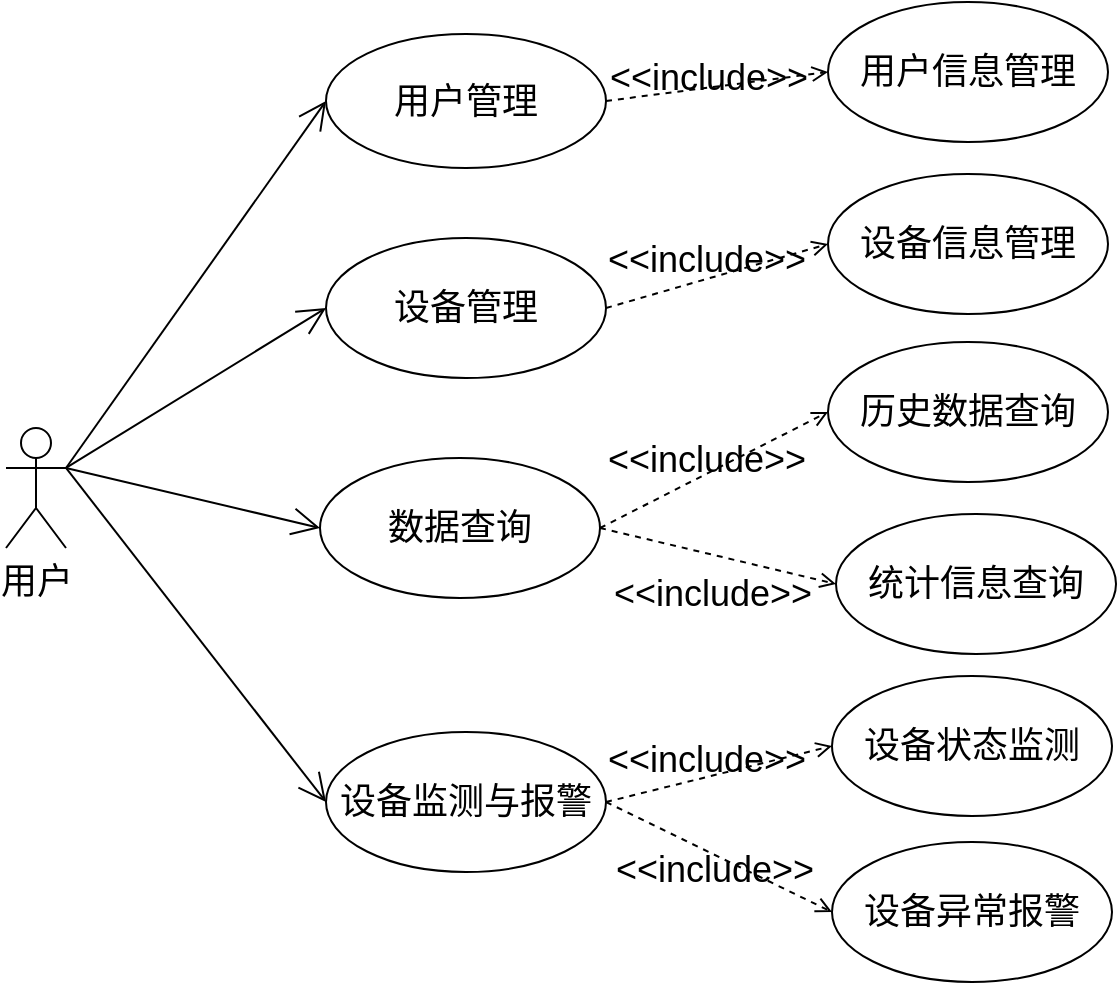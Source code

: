 <mxfile version="21.1.4" type="github">
  <diagram name="第 1 页" id="u4HGHAHaRQ3az1ddJt9K">
    <mxGraphModel dx="1436" dy="655" grid="1" gridSize="10" guides="1" tooltips="1" connect="1" arrows="1" fold="1" page="1" pageScale="1" pageWidth="827" pageHeight="1169" math="0" shadow="0">
      <root>
        <mxCell id="0" />
        <mxCell id="1" parent="0" />
        <mxCell id="23DuI4QIYEbioL7hd8h3-1" style="edgeStyle=none;rounded=0;orthogonalLoop=1;jettySize=auto;html=1;entryX=0;entryY=0.5;entryDx=0;entryDy=0;fontSize=18;" parent="1" edge="1">
          <mxGeometry relative="1" as="geometry">
            <mxPoint x="571" y="115" as="sourcePoint" />
            <mxPoint x="571" y="115" as="targetPoint" />
          </mxGeometry>
        </mxCell>
        <mxCell id="23DuI4QIYEbioL7hd8h3-2" style="edgeStyle=none;rounded=0;orthogonalLoop=1;jettySize=auto;html=1;entryX=0;entryY=0.5;entryDx=0;entryDy=0;fontSize=18;" parent="1" edge="1">
          <mxGeometry relative="1" as="geometry">
            <mxPoint x="568" y="73" as="sourcePoint" />
            <mxPoint x="568" y="73" as="targetPoint" />
          </mxGeometry>
        </mxCell>
        <mxCell id="23DuI4QIYEbioL7hd8h3-3" value="" style="endArrow=open;endFill=1;endSize=12;html=1;rounded=0;fontSize=18;exitX=1;exitY=0.333;exitDx=0;exitDy=0;exitPerimeter=0;entryX=0;entryY=0.5;entryDx=0;entryDy=0;" parent="1" source="23DuI4QIYEbioL7hd8h3-7" target="23DuI4QIYEbioL7hd8h3-4" edge="1">
          <mxGeometry width="160" relative="1" as="geometry">
            <mxPoint x="170" y="250" as="sourcePoint" />
            <mxPoint x="290" y="325" as="targetPoint" />
          </mxGeometry>
        </mxCell>
        <mxCell id="23DuI4QIYEbioL7hd8h3-4" value="用户管理" style="ellipse;whiteSpace=wrap;html=1;fontSize=18;" parent="1" vertex="1">
          <mxGeometry x="310" y="33" width="140" height="67" as="geometry" />
        </mxCell>
        <mxCell id="23DuI4QIYEbioL7hd8h3-5" value="&amp;lt;&amp;lt;include&amp;gt;&amp;gt;" style="html=1;verticalAlign=bottom;labelBackgroundColor=none;endArrow=open;endFill=0;dashed=1;rounded=0;fontSize=18;entryX=0;entryY=0.5;entryDx=0;entryDy=0;exitX=1;exitY=0.5;exitDx=0;exitDy=0;" parent="1" source="23DuI4QIYEbioL7hd8h3-4" target="23DuI4QIYEbioL7hd8h3-9" edge="1">
          <mxGeometry x="-0.095" y="-9" width="160" relative="1" as="geometry">
            <mxPoint x="447" y="68" as="sourcePoint" />
            <mxPoint x="467" y="-52" as="targetPoint" />
            <mxPoint as="offset" />
          </mxGeometry>
        </mxCell>
        <mxCell id="23DuI4QIYEbioL7hd8h3-6" value="设备监测与报警" style="ellipse;whiteSpace=wrap;html=1;fontSize=18;" parent="1" vertex="1">
          <mxGeometry x="310" y="382" width="140" height="70" as="geometry" />
        </mxCell>
        <mxCell id="23DuI4QIYEbioL7hd8h3-7" value="&lt;span style=&quot;font-size: 18px;&quot;&gt;用户&lt;/span&gt;" style="shape=umlActor;verticalLabelPosition=bottom;verticalAlign=top;html=1;outlineConnect=0;" parent="1" vertex="1">
          <mxGeometry x="150" y="230" width="30" height="60" as="geometry" />
        </mxCell>
        <mxCell id="23DuI4QIYEbioL7hd8h3-8" value="" style="endArrow=open;endFill=1;endSize=12;html=1;rounded=0;fontSize=18;exitX=1;exitY=0.333;exitDx=0;exitDy=0;exitPerimeter=0;entryX=0;entryY=0.5;entryDx=0;entryDy=0;" parent="1" source="23DuI4QIYEbioL7hd8h3-7" target="23DuI4QIYEbioL7hd8h3-6" edge="1">
          <mxGeometry width="160" relative="1" as="geometry">
            <mxPoint x="180" y="200" as="sourcePoint" />
            <mxPoint x="300" y="110" as="targetPoint" />
          </mxGeometry>
        </mxCell>
        <mxCell id="23DuI4QIYEbioL7hd8h3-9" value="用户信息管理" style="ellipse;whiteSpace=wrap;html=1;fontSize=18;" parent="1" vertex="1">
          <mxGeometry x="561" y="17" width="140" height="70" as="geometry" />
        </mxCell>
        <mxCell id="23DuI4QIYEbioL7hd8h3-11" value="设备状态监测" style="ellipse;whiteSpace=wrap;html=1;fontSize=18;" parent="1" vertex="1">
          <mxGeometry x="563" y="354" width="140" height="70" as="geometry" />
        </mxCell>
        <mxCell id="23DuI4QIYEbioL7hd8h3-13" value="设备异常报警" style="ellipse;whiteSpace=wrap;html=1;fontSize=18;" parent="1" vertex="1">
          <mxGeometry x="563" y="437" width="140" height="70" as="geometry" />
        </mxCell>
        <mxCell id="23DuI4QIYEbioL7hd8h3-14" value="&amp;lt;&amp;lt;include&amp;gt;&amp;gt;" style="html=1;verticalAlign=bottom;labelBackgroundColor=none;endArrow=open;endFill=0;dashed=1;rounded=0;fontSize=18;exitX=1;exitY=0.5;exitDx=0;exitDy=0;entryX=0;entryY=0.5;entryDx=0;entryDy=0;" parent="1" source="23DuI4QIYEbioL7hd8h3-6" target="23DuI4QIYEbioL7hd8h3-11" edge="1">
          <mxGeometry x="-0.137" y="-5" width="160" relative="1" as="geometry">
            <mxPoint x="800" y="419" as="sourcePoint" />
            <mxPoint x="540" y="404" as="targetPoint" />
            <mxPoint as="offset" />
          </mxGeometry>
        </mxCell>
        <mxCell id="23DuI4QIYEbioL7hd8h3-15" value="&amp;lt;&amp;lt;include&amp;gt;&amp;gt;" style="html=1;verticalAlign=bottom;labelBackgroundColor=none;endArrow=open;endFill=0;dashed=1;rounded=0;fontSize=18;exitX=1;exitY=0.5;exitDx=0;exitDy=0;entryX=0;entryY=0.5;entryDx=0;entryDy=0;" parent="1" source="23DuI4QIYEbioL7hd8h3-6" target="23DuI4QIYEbioL7hd8h3-13" edge="1">
          <mxGeometry x="0.104" y="-20" width="160" relative="1" as="geometry">
            <mxPoint x="420" y="549" as="sourcePoint" />
            <mxPoint x="510" y="599" as="targetPoint" />
            <mxPoint as="offset" />
          </mxGeometry>
        </mxCell>
        <mxCell id="23DuI4QIYEbioL7hd8h3-20" value="设备管理" style="ellipse;whiteSpace=wrap;html=1;fontSize=18;" parent="1" vertex="1">
          <mxGeometry x="310" y="135" width="140" height="70" as="geometry" />
        </mxCell>
        <mxCell id="23DuI4QIYEbioL7hd8h3-21" value="" style="endArrow=open;endFill=1;endSize=12;html=1;rounded=0;fontSize=18;exitX=1;exitY=0.333;exitDx=0;exitDy=0;exitPerimeter=0;entryX=0;entryY=0.5;entryDx=0;entryDy=0;" parent="1" source="23DuI4QIYEbioL7hd8h3-7" target="23DuI4QIYEbioL7hd8h3-20" edge="1">
          <mxGeometry width="160" relative="1" as="geometry">
            <mxPoint x="220" y="160" as="sourcePoint" />
            <mxPoint x="340" y="341" as="targetPoint" />
          </mxGeometry>
        </mxCell>
        <mxCell id="23DuI4QIYEbioL7hd8h3-22" value="设备信息管理" style="ellipse;whiteSpace=wrap;html=1;fontSize=18;" parent="1" vertex="1">
          <mxGeometry x="561" y="103" width="140" height="70" as="geometry" />
        </mxCell>
        <mxCell id="23DuI4QIYEbioL7hd8h3-24" value="&amp;lt;&amp;lt;include&amp;gt;&amp;gt;" style="html=1;verticalAlign=bottom;labelBackgroundColor=none;endArrow=open;endFill=0;dashed=1;rounded=0;fontSize=18;exitX=1;exitY=0.5;exitDx=0;exitDy=0;entryX=0;entryY=0.5;entryDx=0;entryDy=0;" parent="1" source="23DuI4QIYEbioL7hd8h3-20" target="23DuI4QIYEbioL7hd8h3-22" edge="1">
          <mxGeometry x="-0.12" y="-4" width="160" relative="1" as="geometry">
            <mxPoint x="820" y="142" as="sourcePoint" />
            <mxPoint x="920" y="81" as="targetPoint" />
            <mxPoint as="offset" />
          </mxGeometry>
        </mxCell>
        <mxCell id="23DuI4QIYEbioL7hd8h3-29" value="&amp;lt;&amp;lt;include&amp;gt;&amp;gt;" style="html=1;verticalAlign=bottom;labelBackgroundColor=none;endArrow=open;endFill=0;dashed=1;rounded=0;fontSize=18;exitX=1;exitY=0.5;exitDx=0;exitDy=0;entryX=0;entryY=0.5;entryDx=0;entryDy=0;" parent="1" source="23DuI4QIYEbioL7hd8h3-45" target="23DuI4QIYEbioL7hd8h3-30" edge="1">
          <mxGeometry x="-0.12" y="-6" width="160" relative="1" as="geometry">
            <mxPoint x="800" y="132" as="sourcePoint" />
            <mxPoint x="550" y="212" as="targetPoint" />
            <mxPoint as="offset" />
          </mxGeometry>
        </mxCell>
        <mxCell id="23DuI4QIYEbioL7hd8h3-30" value="历史数据查询" style="ellipse;whiteSpace=wrap;html=1;fontSize=18;" parent="1" vertex="1">
          <mxGeometry x="561" y="187" width="140" height="70" as="geometry" />
        </mxCell>
        <mxCell id="23DuI4QIYEbioL7hd8h3-42" value="统计信息查询" style="ellipse;whiteSpace=wrap;html=1;fontSize=18;" parent="1" vertex="1">
          <mxGeometry x="565" y="273" width="140" height="70" as="geometry" />
        </mxCell>
        <mxCell id="23DuI4QIYEbioL7hd8h3-44" value="&amp;lt;&amp;lt;include&amp;gt;&amp;gt;" style="html=1;verticalAlign=bottom;labelBackgroundColor=none;endArrow=open;endFill=0;dashed=1;rounded=0;fontSize=18;exitX=1;exitY=0.5;exitDx=0;exitDy=0;entryX=0;entryY=0.5;entryDx=0;entryDy=0;" parent="1" source="23DuI4QIYEbioL7hd8h3-45" target="23DuI4QIYEbioL7hd8h3-42" edge="1">
          <mxGeometry x="0.083" y="-33" width="160" relative="1" as="geometry">
            <mxPoint x="1070" y="120" as="sourcePoint" />
            <mxPoint x="1160" y="145" as="targetPoint" />
            <mxPoint as="offset" />
          </mxGeometry>
        </mxCell>
        <mxCell id="23DuI4QIYEbioL7hd8h3-45" value="数据查询" style="ellipse;whiteSpace=wrap;html=1;fontSize=18;" parent="1" vertex="1">
          <mxGeometry x="307" y="245" width="140" height="70" as="geometry" />
        </mxCell>
        <mxCell id="23DuI4QIYEbioL7hd8h3-46" value="" style="endArrow=open;endFill=1;endSize=12;html=1;rounded=0;fontSize=18;exitX=1;exitY=0.333;exitDx=0;exitDy=0;exitPerimeter=0;entryX=0;entryY=0.5;entryDx=0;entryDy=0;" parent="1" source="23DuI4QIYEbioL7hd8h3-7" target="23DuI4QIYEbioL7hd8h3-45" edge="1">
          <mxGeometry width="160" relative="1" as="geometry">
            <mxPoint x="140" y="270" as="sourcePoint" />
            <mxPoint x="370" y="220" as="targetPoint" />
          </mxGeometry>
        </mxCell>
      </root>
    </mxGraphModel>
  </diagram>
</mxfile>

